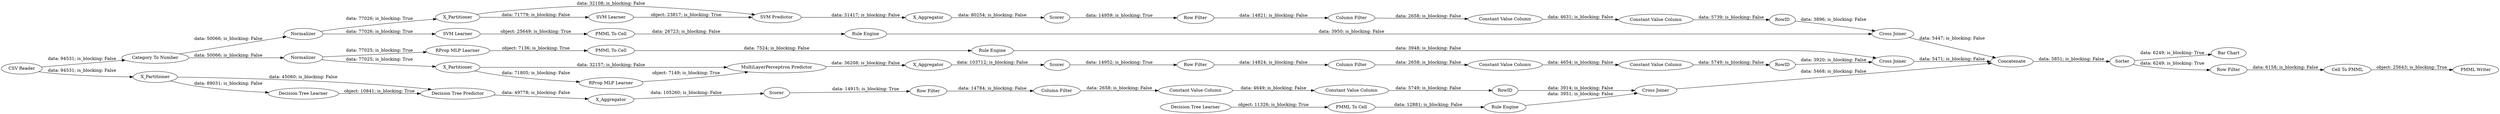 digraph {
	"2541487483058767366_28" [label="PMML To Cell"]
	"8790975933285910319_39" [label="Cross Joiner"]
	"-9129764392500033648_293" [label=RowID]
	"8790975933285910319_40" [label=Normalizer]
	"-3512769654362893229_293" [label=RowID]
	"-3620702118658700076_35" [label="Rule Engine"]
	"3142423772208959092_35" [label="RProp MLP Learner"]
	"2966744631574600902_2" [label=X_Partitioner]
	"-3512769654362893229_292" [label="Constant Value Column"]
	"2541487483058767366_34" [label="Rule Engine"]
	"3390779586747251758_32" [label="Decision Tree Predictor"]
	"8790975933285910319_7" [label=X_Aggregator]
	"-9129764392500033648_292" [label="Constant Value Column"]
	"-3620702118658700076_34" [label="PMML To Cell"]
	"8790975933285910319_41" [label=Scorer]
	"2966744631574600902_31" [label="RProp MLP Learner"]
	"7098129953474728341_9" [label="Row Filter"]
	"-6271915858883799214_60" [label=Concatenate]
	"3142423772208959092_34" [label="Rule Engine"]
	"3390779586747251758_2" [label=X_Partitioner]
	"2966744631574600902_32" [label="MultiLayerPerceptron Predictor"]
	"2966744631574600902_40" [label=Scorer]
	"2966744631574600902_38" [label="Cross Joiner"]
	"8790975933285910319_32" [label="SVM Predictor"]
	"3390779586747251758_7" [label=X_Aggregator]
	"3390779586747251758_31" [label="Decision Tree Learner"]
	"-6271915858883799214_58" [label="Category To Number"]
	"-6271915858883799214_61" [label="PMML Writer"]
	"3390779586747251758_38" [label="Cross Joiner"]
	"-3512769654362893229_9" [label="Row Filter"]
	"-6271915858883799214_62" [label="CSV Reader"]
	"2541487483058767366_33" [label="Decision Tree Learner"]
	"2966744631574600902_39" [label=Normalizer]
	"3142423772208959092_22" [label="PMML To Cell"]
	"7098129953474728341_292" [label="Constant Value Column"]
	"-9129764392500033648_294" [label="Column Filter"]
	"7098129953474728341_294" [label="Column Filter"]
	"-9129764392500033648_290" [label="Constant Value Column"]
	"8790975933285910319_2" [label=X_Partitioner]
	"-6271915858883799214_54" [label="Cell To PMML"]
	"7098129953474728341_293" [label=RowID]
	"-6271915858883799214_59" [label="Bar Chart"]
	"-9129764392500033648_9" [label="Row Filter"]
	"-6271915858883799214_52" [label=Sorter]
	"-6271915858883799214_53" [label="Row Filter"]
	"-3620702118658700076_33" [label="SVM Learner"]
	"-3512769654362893229_294" [label="Column Filter"]
	"2966744631574600902_7" [label=X_Aggregator]
	"3390779586747251758_39" [label=Scorer]
	"-3512769654362893229_290" [label="Constant Value Column"]
	"8790975933285910319_31" [label="SVM Learner"]
	"7098129953474728341_290" [label="Constant Value Column"]
	"2541487483058767366_33" -> "2541487483058767366_28" [label="object: 11326; is_blocking: True"]
	"-3620702118658700076_33" -> "-3620702118658700076_34" [label="object: 25649; is_blocking: True"]
	"-3512769654362893229_293" -> "8790975933285910319_39" [label="data: 3896; is_blocking: False"]
	"-3620702118658700076_34" -> "-3620702118658700076_35" [label="data: 26723; is_blocking: False"]
	"-9129764392500033648_293" -> "3390779586747251758_38" [label="data: 3914; is_blocking: False"]
	"-3512769654362893229_290" -> "-3512769654362893229_292" [label="data: 4631; is_blocking: False"]
	"3390779586747251758_38" -> "-6271915858883799214_60" [label="data: 5468; is_blocking: False"]
	"2966744631574600902_2" -> "2966744631574600902_31" [label="data: 71805; is_blocking: False"]
	"2541487483058767366_28" -> "2541487483058767366_34" [label="data: 12881; is_blocking: False"]
	"2966744631574600902_2" -> "2966744631574600902_32" [label="data: 32157; is_blocking: False"]
	"2541487483058767366_34" -> "3390779586747251758_38" [label="data: 3951; is_blocking: False"]
	"7098129953474728341_293" -> "2966744631574600902_38" [label="data: 3920; is_blocking: False"]
	"-3512769654362893229_292" -> "-3512769654362893229_293" [label="data: 5739; is_blocking: False"]
	"-6271915858883799214_53" -> "-6271915858883799214_54" [label="data: 6158; is_blocking: False"]
	"-6271915858883799214_52" -> "-6271915858883799214_59" [label="data: 6249; is_blocking: True"]
	"-6271915858883799214_58" -> "8790975933285910319_40" [label="data: 50066; is_blocking: False"]
	"3390779586747251758_32" -> "3390779586747251758_7" [label="data: 49778; is_blocking: False"]
	"-9129764392500033648_292" -> "-9129764392500033648_293" [label="data: 5749; is_blocking: False"]
	"3390779586747251758_7" -> "3390779586747251758_39" [label="data: 105260; is_blocking: False"]
	"8790975933285910319_2" -> "8790975933285910319_31" [label="data: 71779; is_blocking: False"]
	"2966744631574600902_32" -> "2966744631574600902_7" [label="data: 36208; is_blocking: False"]
	"-6271915858883799214_60" -> "-6271915858883799214_52" [label="data: 5851; is_blocking: False"]
	"2966744631574600902_31" -> "2966744631574600902_32" [label="object: 7149; is_blocking: True"]
	"8790975933285910319_40" -> "-3620702118658700076_33" [label="data: 77026; is_blocking: True"]
	"-6271915858883799214_58" -> "2966744631574600902_39" [label="data: 50066; is_blocking: False"]
	"3142423772208959092_35" -> "3142423772208959092_22" [label="object: 7136; is_blocking: True"]
	"2966744631574600902_39" -> "2966744631574600902_2" [label="data: 77025; is_blocking: True"]
	"3390779586747251758_31" -> "3390779586747251758_32" [label="object: 10841; is_blocking: True"]
	"-3512769654362893229_294" -> "-3512769654362893229_290" [label="data: 2658; is_blocking: False"]
	"3390779586747251758_39" -> "-9129764392500033648_9" [label="data: 14915; is_blocking: True"]
	"-6271915858883799214_62" -> "-6271915858883799214_58" [label="data: 94531; is_blocking: False"]
	"3142423772208959092_34" -> "2966744631574600902_38" [label="data: 3948; is_blocking: False"]
	"7098129953474728341_294" -> "7098129953474728341_290" [label="data: 2658; is_blocking: False"]
	"-6271915858883799214_52" -> "-6271915858883799214_53" [label="data: 6249; is_blocking: True"]
	"2966744631574600902_38" -> "-6271915858883799214_60" [label="data: 5471; is_blocking: False"]
	"3390779586747251758_2" -> "3390779586747251758_31" [label="data: 89031; is_blocking: False"]
	"7098129953474728341_9" -> "7098129953474728341_294" [label="data: 14824; is_blocking: False"]
	"8790975933285910319_39" -> "-6271915858883799214_60" [label="data: 5447; is_blocking: False"]
	"8790975933285910319_7" -> "8790975933285910319_41" [label="data: 80254; is_blocking: False"]
	"-6271915858883799214_62" -> "3390779586747251758_2" [label="data: 94531; is_blocking: False"]
	"2966744631574600902_40" -> "7098129953474728341_9" [label="data: 14952; is_blocking: True"]
	"8790975933285910319_41" -> "-3512769654362893229_9" [label="data: 14959; is_blocking: True"]
	"-3620702118658700076_35" -> "8790975933285910319_39" [label="data: 3950; is_blocking: False"]
	"3142423772208959092_22" -> "3142423772208959092_34" [label="data: 7524; is_blocking: False"]
	"-9129764392500033648_9" -> "-9129764392500033648_294" [label="data: 14784; is_blocking: False"]
	"7098129953474728341_290" -> "7098129953474728341_292" [label="data: 4654; is_blocking: False"]
	"3390779586747251758_2" -> "3390779586747251758_32" [label="data: 45060; is_blocking: False"]
	"8790975933285910319_31" -> "8790975933285910319_32" [label="object: 23817; is_blocking: True"]
	"-6271915858883799214_54" -> "-6271915858883799214_61" [label="object: 25643; is_blocking: True"]
	"7098129953474728341_292" -> "7098129953474728341_293" [label="data: 5749; is_blocking: False"]
	"2966744631574600902_39" -> "3142423772208959092_35" [label="data: 77025; is_blocking: True"]
	"8790975933285910319_2" -> "8790975933285910319_32" [label="data: 32108; is_blocking: False"]
	"-9129764392500033648_290" -> "-9129764392500033648_292" [label="data: 4649; is_blocking: False"]
	"8790975933285910319_32" -> "8790975933285910319_7" [label="data: 31417; is_blocking: False"]
	"-9129764392500033648_294" -> "-9129764392500033648_290" [label="data: 2658; is_blocking: False"]
	"2966744631574600902_7" -> "2966744631574600902_40" [label="data: 103712; is_blocking: False"]
	"8790975933285910319_40" -> "8790975933285910319_2" [label="data: 77026; is_blocking: True"]
	"-3512769654362893229_9" -> "-3512769654362893229_294" [label="data: 14821; is_blocking: False"]
	rankdir=LR
}
